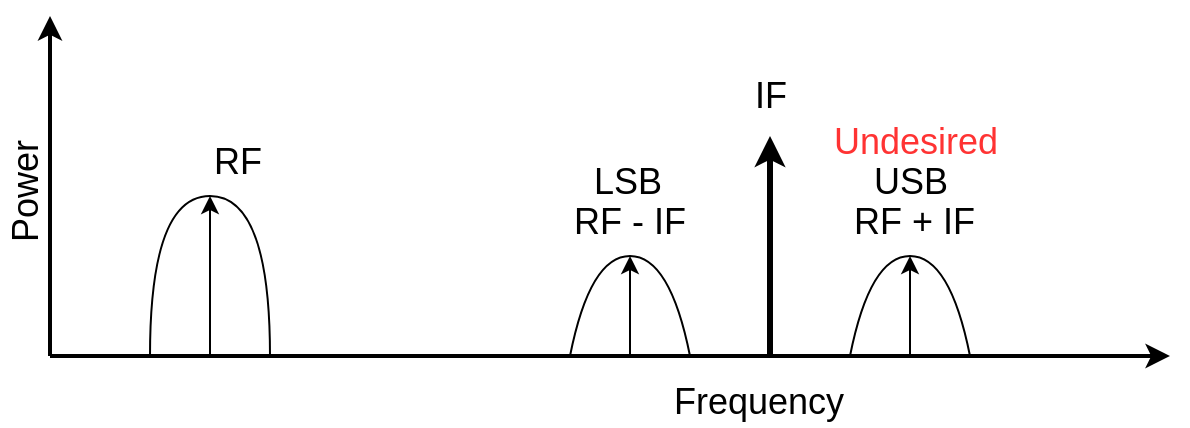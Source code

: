 <mxfile version="10.6.6" type="device"><diagram id="6fNnjY1q8QU2fSS2XS2a" name="Page-1"><mxGraphModel dx="1640" dy="841" grid="1" gridSize="10" guides="1" tooltips="1" connect="1" arrows="1" fold="1" page="1" pageScale="1" pageWidth="827" pageHeight="1169" math="0" shadow="0"><root><mxCell id="0"/><mxCell id="1" parent="0"/><mxCell id="vBM2DNvPAtj6F9C5_4N5-1" value="" style="endArrow=classic;html=1;strokeWidth=2;" edge="1" parent="1"><mxGeometry width="50" height="50" relative="1" as="geometry"><mxPoint x="80" y="320" as="sourcePoint"/><mxPoint x="80" y="150" as="targetPoint"/></mxGeometry></mxCell><mxCell id="vBM2DNvPAtj6F9C5_4N5-2" value="" style="endArrow=classic;html=1;strokeWidth=2;" edge="1" parent="1"><mxGeometry width="50" height="50" relative="1" as="geometry"><mxPoint x="80" y="320" as="sourcePoint"/><mxPoint x="640" y="320" as="targetPoint"/></mxGeometry></mxCell><mxCell id="vBM2DNvPAtj6F9C5_4N5-3" value="" style="endArrow=classic;html=1;strokeWidth=3;" edge="1" parent="1"><mxGeometry width="50" height="50" relative="1" as="geometry"><mxPoint x="440" y="320" as="sourcePoint"/><mxPoint x="440" y="210" as="targetPoint"/></mxGeometry></mxCell><mxCell id="vBM2DNvPAtj6F9C5_4N5-4" value="&lt;font style=&quot;font-size: 18px&quot;&gt;IF&lt;/font&gt;" style="text;html=1;resizable=0;points=[];align=center;verticalAlign=middle;labelBackgroundColor=#ffffff;" vertex="1" connectable="0" parent="vBM2DNvPAtj6F9C5_4N5-3"><mxGeometry x="0.117" y="-1" relative="1" as="geometry"><mxPoint x="-1" y="-68.5" as="offset"/></mxGeometry></mxCell><mxCell id="vBM2DNvPAtj6F9C5_4N5-5" value="" style="endArrow=classic;html=1;strokeWidth=1;" edge="1" parent="1"><mxGeometry width="50" height="50" relative="1" as="geometry"><mxPoint x="160" y="320" as="sourcePoint"/><mxPoint x="160" y="240" as="targetPoint"/></mxGeometry></mxCell><mxCell id="vBM2DNvPAtj6F9C5_4N5-6" value="" style="curved=1;endArrow=none;html=1;strokeWidth=1;endFill=0;" edge="1" parent="1"><mxGeometry width="50" height="50" relative="1" as="geometry"><mxPoint x="190" y="320" as="sourcePoint"/><mxPoint x="130" y="320" as="targetPoint"/><Array as="points"><mxPoint x="190" y="240"/><mxPoint x="130" y="240"/></Array></mxGeometry></mxCell><mxCell id="vBM2DNvPAtj6F9C5_4N5-7" value="" style="endArrow=classic;html=1;strokeWidth=1;" edge="1" parent="1"><mxGeometry width="50" height="50" relative="1" as="geometry"><mxPoint x="370" y="320" as="sourcePoint"/><mxPoint x="370" y="270" as="targetPoint"/></mxGeometry></mxCell><mxCell id="vBM2DNvPAtj6F9C5_4N5-8" value="" style="curved=1;endArrow=none;html=1;strokeWidth=1;endFill=0;" edge="1" parent="1"><mxGeometry width="50" height="50" relative="1" as="geometry"><mxPoint x="400" y="320" as="sourcePoint"/><mxPoint x="340" y="320" as="targetPoint"/><Array as="points"><mxPoint x="390" y="270"/><mxPoint x="350" y="270"/></Array></mxGeometry></mxCell><mxCell id="vBM2DNvPAtj6F9C5_4N5-9" value="" style="endArrow=classic;html=1;strokeWidth=1;" edge="1" parent="1"><mxGeometry width="50" height="50" relative="1" as="geometry"><mxPoint x="510" y="320" as="sourcePoint"/><mxPoint x="510" y="270" as="targetPoint"/></mxGeometry></mxCell><mxCell id="vBM2DNvPAtj6F9C5_4N5-10" value="" style="curved=1;endArrow=none;html=1;strokeWidth=1;endFill=0;" edge="1" parent="1"><mxGeometry width="50" height="50" relative="1" as="geometry"><mxPoint x="540" y="320" as="sourcePoint"/><mxPoint x="480" y="320" as="targetPoint"/><Array as="points"><mxPoint x="530" y="270"/><mxPoint x="490" y="270"/></Array></mxGeometry></mxCell><mxCell id="vBM2DNvPAtj6F9C5_4N5-11" value="&lt;font style=&quot;font-size: 18px&quot;&gt;Power&lt;/font&gt;" style="text;html=1;resizable=0;points=[];autosize=1;align=left;verticalAlign=top;spacingTop=-4;rotation=-90;" vertex="1" parent="1"><mxGeometry x="30" y="220" width="70" height="20" as="geometry"/></mxCell><mxCell id="vBM2DNvPAtj6F9C5_4N5-12" value="&lt;font style=&quot;font-size: 18px&quot;&gt;RF&lt;/font&gt;" style="text;html=1;resizable=0;points=[];autosize=1;align=left;verticalAlign=top;spacingTop=-4;" vertex="1" parent="1"><mxGeometry x="160" y="210" width="40" height="20" as="geometry"/></mxCell><mxCell id="vBM2DNvPAtj6F9C5_4N5-13" value="&lt;font style=&quot;font-size: 18px&quot;&gt;RF - IF&lt;/font&gt;" style="text;html=1;resizable=0;points=[];autosize=1;align=left;verticalAlign=top;spacingTop=-4;" vertex="1" parent="1"><mxGeometry x="340" y="240" width="70" height="20" as="geometry"/></mxCell><mxCell id="vBM2DNvPAtj6F9C5_4N5-14" value="&lt;font style=&quot;font-size: 18px&quot;&gt;RF + IF&lt;/font&gt;" style="text;html=1;resizable=0;points=[];autosize=1;align=left;verticalAlign=top;spacingTop=-4;" vertex="1" parent="1"><mxGeometry x="480" y="240" width="80" height="20" as="geometry"/></mxCell><mxCell id="vBM2DNvPAtj6F9C5_4N5-15" value="&lt;font style=&quot;font-size: 18px&quot;&gt;Frequency&lt;/font&gt;" style="text;html=1;resizable=0;points=[];autosize=1;align=left;verticalAlign=top;spacingTop=-4;" vertex="1" parent="1"><mxGeometry x="390" y="330" width="100" height="20" as="geometry"/></mxCell><mxCell id="vBM2DNvPAtj6F9C5_4N5-16" value="&lt;font style=&quot;font-size: 18px&quot;&gt;LSB&lt;/font&gt;" style="text;html=1;resizable=0;points=[];autosize=1;align=left;verticalAlign=top;spacingTop=-4;" vertex="1" parent="1"><mxGeometry x="350" y="220" width="50" height="20" as="geometry"/></mxCell><mxCell id="vBM2DNvPAtj6F9C5_4N5-17" value="&lt;font style=&quot;font-size: 18px&quot;&gt;USB&lt;/font&gt;" style="text;html=1;resizable=0;points=[];autosize=1;align=left;verticalAlign=top;spacingTop=-4;" vertex="1" parent="1"><mxGeometry x="490" y="220" width="50" height="20" as="geometry"/></mxCell><mxCell id="vBM2DNvPAtj6F9C5_4N5-18" value="&lt;span style=&quot;font-size: 18px&quot;&gt;Undesired&lt;/span&gt;" style="text;html=1;resizable=0;points=[];autosize=1;align=left;verticalAlign=top;spacingTop=-4;fontColor=#FF3333;" vertex="1" parent="1"><mxGeometry x="470" y="200" width="100" height="20" as="geometry"/></mxCell></root></mxGraphModel></diagram></mxfile>